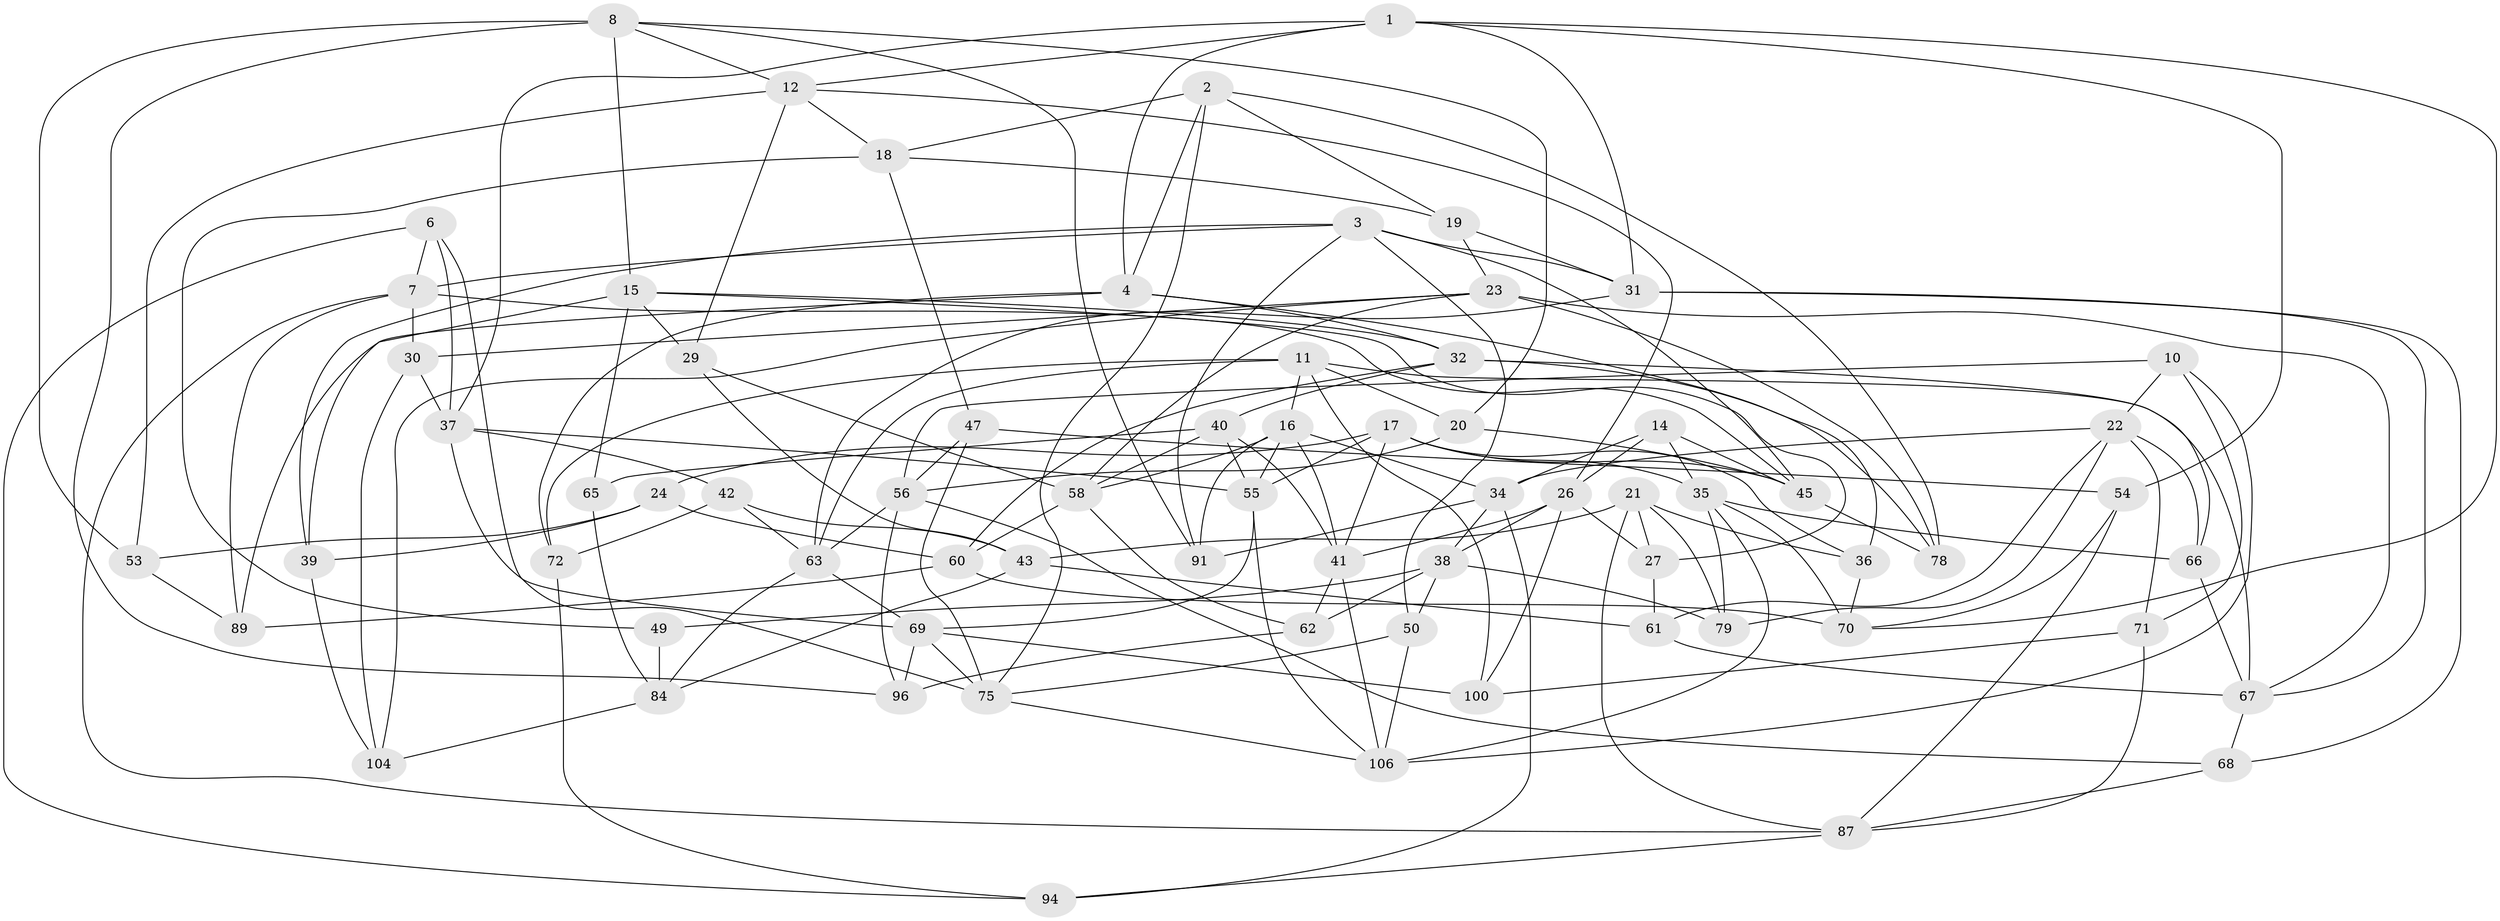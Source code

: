 // Generated by graph-tools (version 1.1) at 2025/52/02/27/25 19:52:34]
// undirected, 70 vertices, 173 edges
graph export_dot {
graph [start="1"]
  node [color=gray90,style=filled];
  1 [super="+13"];
  2 [super="+28"];
  3 [super="+9"];
  4 [super="+5"];
  6;
  7 [super="+33"];
  8 [super="+64"];
  10;
  11 [super="+48"];
  12 [super="+46"];
  14;
  15 [super="+83"];
  16 [super="+101"];
  17 [super="+74"];
  18 [super="+57"];
  19;
  20;
  21 [super="+92"];
  22 [super="+25"];
  23 [super="+52"];
  24;
  26 [super="+76"];
  27;
  29;
  30;
  31 [super="+98"];
  32 [super="+77"];
  34 [super="+73"];
  35 [super="+95"];
  36;
  37 [super="+51"];
  38 [super="+44"];
  39;
  40 [super="+105"];
  41 [super="+80"];
  42;
  43 [super="+93"];
  45 [super="+59"];
  47;
  49;
  50;
  53;
  54;
  55 [super="+97"];
  56 [super="+86"];
  58 [super="+82"];
  60 [super="+102"];
  61;
  62;
  63 [super="+85"];
  65;
  66;
  67 [super="+99"];
  68;
  69 [super="+81"];
  70 [super="+88"];
  71;
  72;
  75 [super="+90"];
  78;
  79;
  84 [super="+108"];
  87 [super="+103"];
  89;
  91;
  94;
  96;
  100;
  104;
  106 [super="+107"];
  1 -- 4;
  1 -- 70;
  1 -- 37;
  1 -- 12;
  1 -- 54;
  1 -- 31;
  2 -- 18 [weight=2];
  2 -- 78;
  2 -- 75;
  2 -- 19;
  2 -- 4;
  3 -- 50;
  3 -- 7;
  3 -- 91;
  3 -- 39;
  3 -- 31;
  3 -- 45;
  4 -- 36;
  4 -- 32;
  4 -- 89;
  4 -- 72;
  6 -- 94;
  6 -- 7;
  6 -- 75;
  6 -- 37;
  7 -- 89;
  7 -- 30;
  7 -- 45;
  7 -- 87;
  8 -- 20;
  8 -- 15;
  8 -- 53;
  8 -- 91;
  8 -- 12;
  8 -- 96;
  10 -- 106;
  10 -- 22;
  10 -- 71;
  10 -- 56;
  11 -- 16;
  11 -- 72;
  11 -- 20;
  11 -- 67;
  11 -- 100;
  11 -- 63;
  12 -- 53;
  12 -- 26;
  12 -- 18;
  12 -- 29;
  14 -- 45;
  14 -- 35;
  14 -- 26;
  14 -- 34;
  15 -- 39;
  15 -- 27;
  15 -- 65;
  15 -- 29;
  15 -- 32;
  16 -- 91;
  16 -- 34;
  16 -- 41;
  16 -- 55;
  16 -- 58;
  17 -- 55;
  17 -- 35;
  17 -- 24;
  17 -- 36;
  17 -- 41;
  17 -- 45;
  18 -- 49;
  18 -- 19;
  18 -- 47;
  19 -- 23;
  19 -- 31;
  20 -- 45;
  20 -- 56;
  21 -- 79;
  21 -- 43 [weight=2];
  21 -- 27;
  21 -- 36;
  21 -- 87;
  22 -- 71;
  22 -- 66;
  22 -- 61;
  22 -- 79;
  22 -- 34;
  23 -- 104;
  23 -- 78;
  23 -- 67;
  23 -- 30;
  23 -- 58;
  24 -- 60;
  24 -- 53;
  24 -- 39;
  26 -- 100;
  26 -- 41;
  26 -- 27;
  26 -- 38;
  27 -- 61;
  29 -- 58;
  29 -- 43;
  30 -- 104;
  30 -- 37;
  31 -- 67;
  31 -- 68;
  31 -- 63;
  32 -- 66;
  32 -- 78;
  32 -- 40;
  32 -- 60;
  34 -- 91;
  34 -- 94;
  34 -- 38;
  35 -- 106;
  35 -- 66;
  35 -- 70;
  35 -- 79;
  36 -- 70;
  37 -- 42;
  37 -- 55;
  37 -- 69;
  38 -- 79;
  38 -- 49;
  38 -- 62;
  38 -- 50;
  39 -- 104;
  40 -- 58;
  40 -- 65 [weight=2];
  40 -- 55;
  40 -- 41;
  41 -- 62;
  41 -- 106;
  42 -- 72;
  42 -- 43;
  42 -- 63;
  43 -- 84;
  43 -- 61;
  45 -- 78;
  47 -- 54;
  47 -- 56;
  47 -- 75;
  49 -- 84 [weight=2];
  50 -- 75;
  50 -- 106;
  53 -- 89;
  54 -- 87;
  54 -- 70;
  55 -- 106;
  55 -- 69;
  56 -- 63;
  56 -- 96;
  56 -- 68;
  58 -- 62;
  58 -- 60;
  60 -- 89;
  60 -- 70 [weight=2];
  61 -- 67;
  62 -- 96;
  63 -- 69;
  63 -- 84;
  65 -- 84;
  66 -- 67;
  67 -- 68;
  68 -- 87;
  69 -- 75;
  69 -- 96;
  69 -- 100;
  71 -- 100;
  71 -- 87;
  72 -- 94;
  75 -- 106;
  84 -- 104;
  87 -- 94;
}

